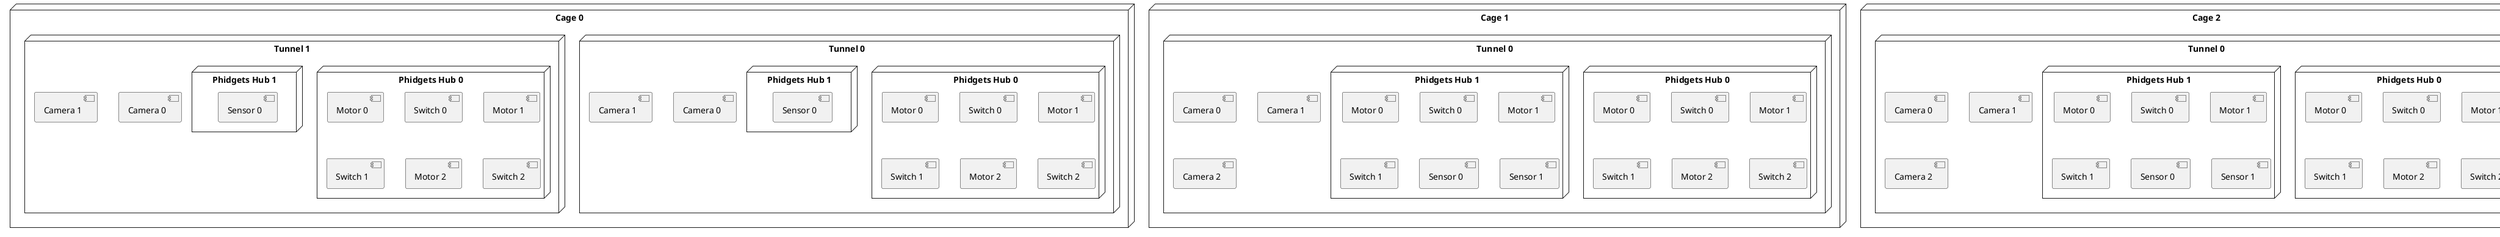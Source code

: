 @startuml

node "Cage 0" {
        node "Tunnel 0" as tunnel_0_0 {
                node "Phidgets Hub 0" as hub_0_0_0 {
                        [Motor 0] as motor_0_0_0_0
                        [Switch 0] as switch_0_0_0_0
                        [Motor 1] as motor_0_0_0_1
                        [Switch 1] as switch_0_0_0_1
                        [Motor 2] as motor_0_0_0_2
                        [Switch 2] as switch_0_0_0_2
                }
                node "Phidgets Hub 1" as hub_0_0_1 {
                        [Sensor 0] as sensor_0_0_1_0
                }
                [Camera 0] as camera_0_0_0
                [Camera 1] as camera_0_0_1
        }
        node "Tunnel 1" as tunnel_0_1 {
                node "Phidgets Hub 0" as hub_0_1_0 {
                        [Motor 0] as motor_0_1_0_0
                        [Switch 0] as switch_0_1_0_0
                        [Motor 1] as motor_0_1_0_1
                        [Switch 1] as switch_0_1_0_1
                        [Motor 2] as motor_0_1_0_2
                        [Switch 2] as switch_0_1_0_2
                }
                node "Phidgets Hub 1" as hub_0_1_1 {
                        [Sensor 0] as sensor_0_1_1_0
                }
                [Camera 0] as camera_0_1_0
                [Camera 1] as camera_0_1_1
        }
}

node "Cage 1" {
        node "Tunnel 0" as tunnel_1_0 {
                node "Phidgets Hub 0" as hub_1_0_0 {
                        [Motor 0] as motor_1_0_0_0
                        [Switch 0] as switch_1_0_0_0
                        [Motor 1] as motor_1_0_0_1
                        [Switch 1] as switch_1_0_0_1
                        [Motor 2] as motor_1_0_0_2
                        [Switch 2] as switch_1_0_0_2
                }
                node "Phidgets Hub 1" as hub_1_0_1 {
                        [Motor 0] as motor_1_0_1_0
                        [Switch 0] as switch_1_0_1_0
                        [Motor 1] as motor_1_0_1_1
                        [Switch 1] as switch_1_0_1_1
                        [Sensor 0] as sensor_1_1_0_0
                        [Sensor 1] as sensor_1_1_0_1
                }
                [Camera 0] as camera_1_0_0
                [Camera 1] as camera_1_0_1
                [Camera 2] as camera_1_0_2
        }
}

node "Cage 2" {
        node "Tunnel 0" as tunnel_2_0 {
                node "Phidgets Hub 0" as hub_2_0_0 {
                        [Motor 0] as motor_2_0_0_0
                        [Switch 0] as switch_2_0_0_0
                        [Motor 1] as motor_2_0_0_1
                        [Switch 1] as switch_2_0_0_1
                        [Motor 2] as motor_2_0_0_2
                        [Switch 2] as switch_2_0_0_2
                }
                node "Phidgets Hub 1" as hub_2_0_1 {
                        [Motor 0] as motor_2_0_1_0
                        [Switch 0] as switch_2_0_1_0
                        [Motor 1] as motor_2_0_1_1
                        [Switch 1] as switch_2_0_1_1
                        [Sensor 0] as sensor_2_1_0_0
                        [Sensor 1] as sensor_2_1_0_1
                }
                [Camera 0] as camera_2_0_0
                [Camera 1] as camera_2_0_1
                [Camera 2] as camera_3_0_2
        }
}

@enduml
